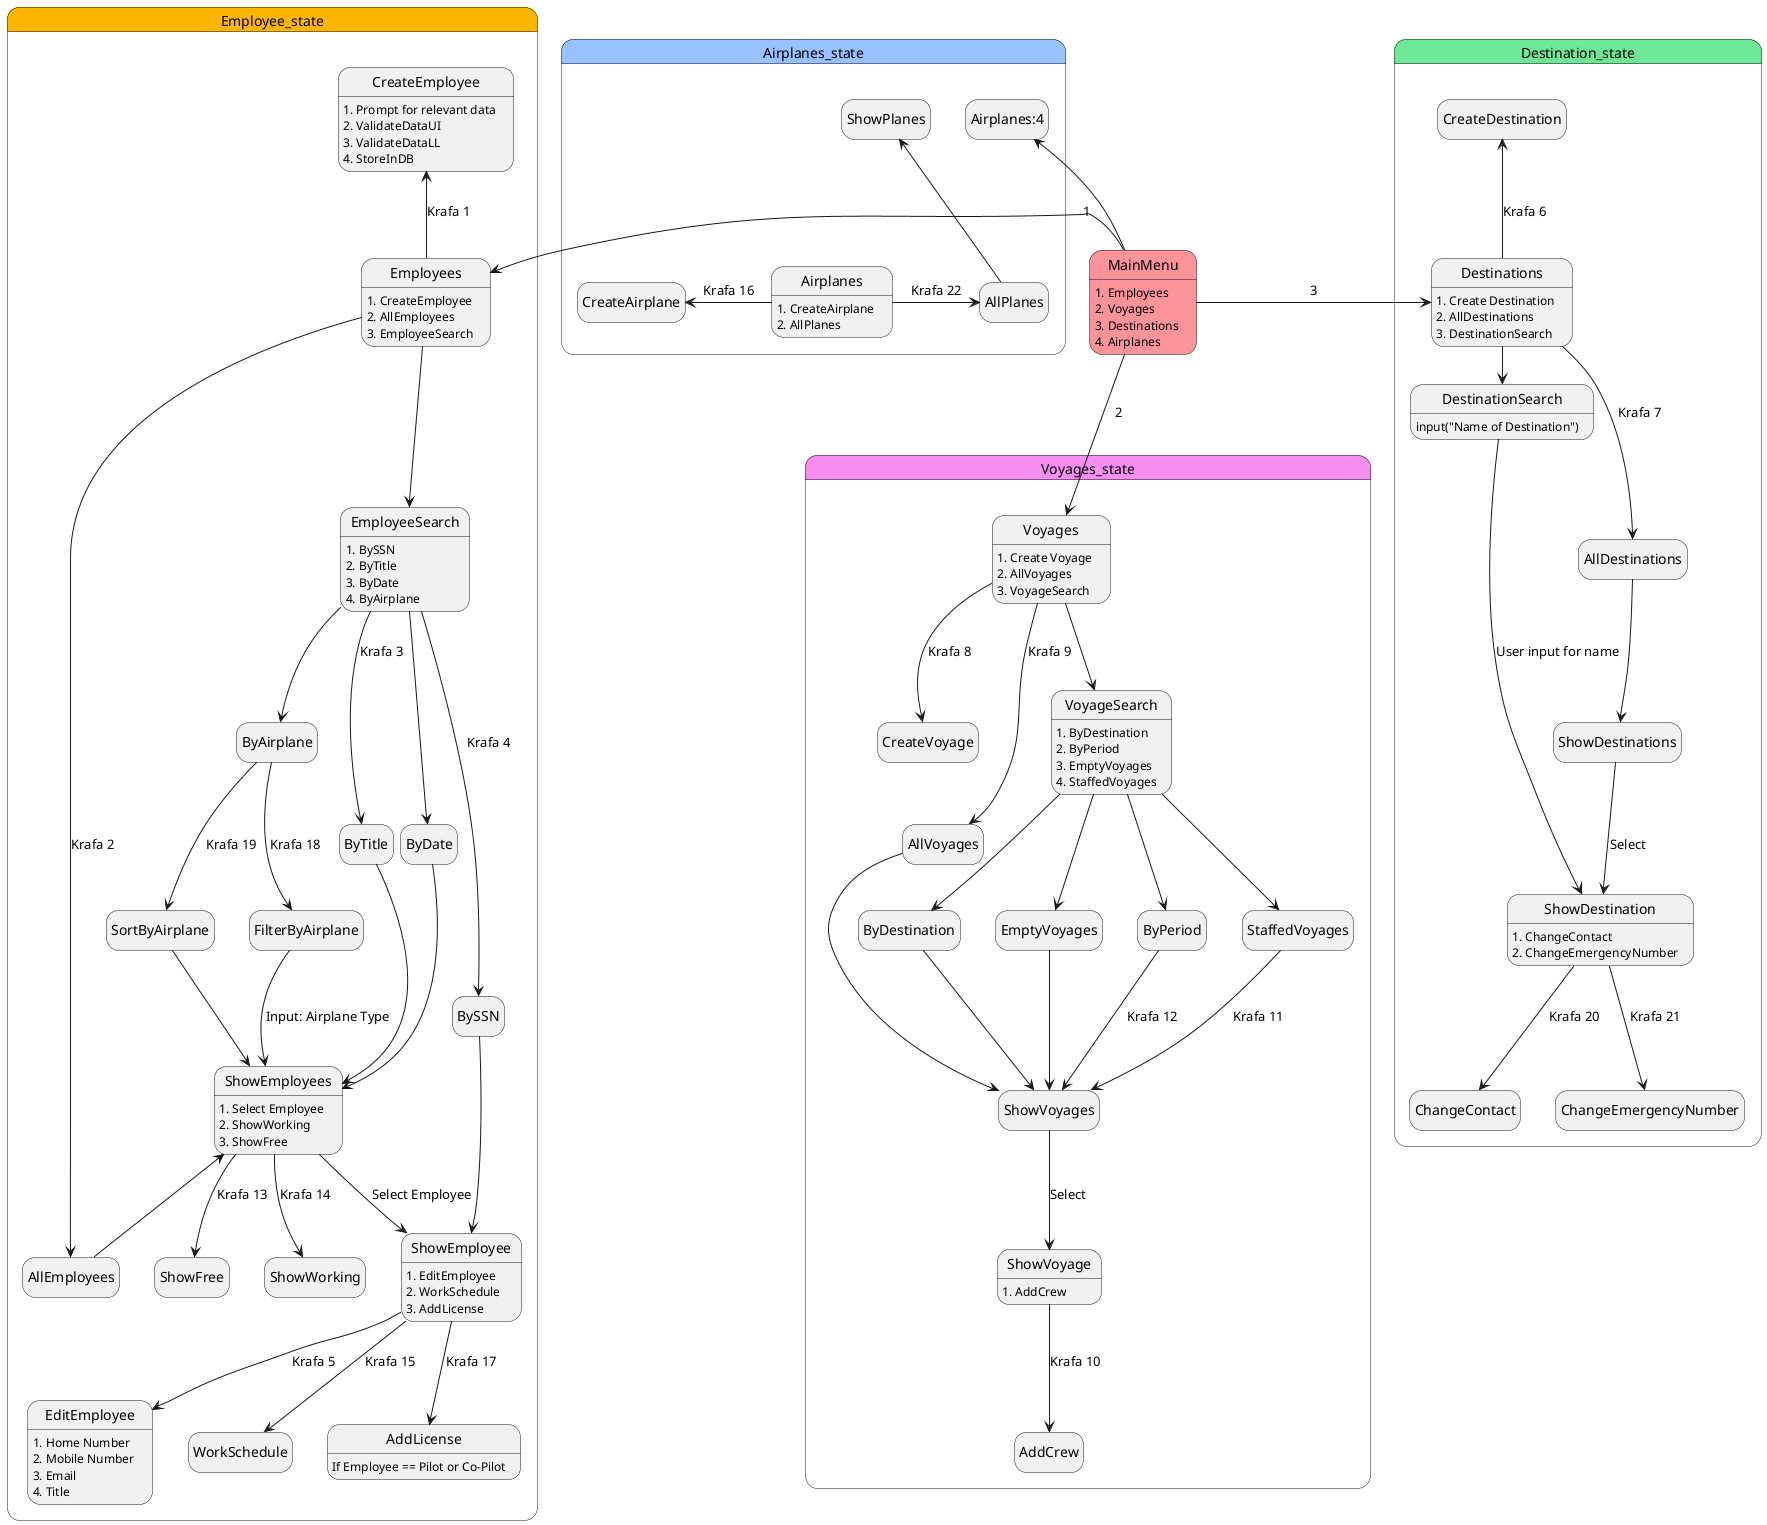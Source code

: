 @startuml UI_states
hide empty description
MainMenu: 1. Employees \n2. Voyages \n3. Destinations \n4. Airplanes

state Employee_state #fcb603{

    MainMenu #fa939a -Left-> Employees: 1
    Employees: 1. CreateEmployee \n2. AllEmployees \n3. EmployeeSearch
    Employees -up-> CreateEmployee: Krafa 1
    CreateEmployee: 1. Prompt for relevant data \n2. ValidateDataUI \n3. ValidateDataLL\n4. StoreInDB
    Employees -up-> AllEmployees: Krafa 2
    AllEmployees -up-> ShowEmployees
    Employees -down-> EmployeeSearch
    EmployeeSearch --> ByTitle: Krafa 3
    ByTitle --> ShowEmployees
    ShowEmployees: 1. Select Employee \n2. ShowWorking \n3. ShowFree
    EmployeeSearch --> BySSN: Krafa 4
    BySSN --> ShowEmployee
    ShowEmployee: 1. EditEmployee \n2. WorkSchedule\n3. AddLicense
    ShowEmployee --> EditEmployee: Krafa 5
    EditEmployee: 1. Home Number \n2. Mobile Number \n3. Email \n4. Title
    ShowEmployee --> WorkSchedule: Krafa 15
    EmployeeSearch --> ByDate
    ByDate --> ShowEmployees
    EmployeeSearch --> ByAirplane
    ByAirplane --> SortByAirplane: Krafa 19
    ByAirplane --> FilterByAirplane: Krafa 18
    SortByAirplane --> ShowEmployees
    FilterByAirplane --> ShowEmployees: Input: Airplane Type
    EmployeeSearch: 1. BySSN\n2. ByTitle\n3. ByDate\n4. ByAirplane


    ShowEmployees --> ShowFree: Krafa 13
    ShowEmployees --> ShowWorking: Krafa 14
    ShowEmployees --> ShowEmployee: Select Employee
    ShowEmployee --> AddLicense: Krafa 17
    AddLicense: If Employee == Pilot or Co-Pilot

}


state Voyages_state #f58ef0{
    MainMenu -Down-> Voyages: 2
    Voyages: 1. Create Voyage \n2. AllVoyages \n3. VoyageSearch
    Voyages --> CreateVoyage: Krafa 8
    Voyages --> AllVoyages: Krafa 9
    AllVoyages --> ShowVoyages
    Voyages --> VoyageSearch
    VoyageSearch: 1. ByDestination \n2. ByPeriod \n3. EmptyVoyages \n4. StaffedVoyages
    VoyageSearch --> ByDestination
    VoyageSearch --> EmptyVoyages
    VoyageSearch --> ByPeriod
    ByDestination --> ShowVoyages
    StaffedVoyages --> ShowVoyages: Krafa 11

    EmptyVoyages --> ShowVoyages
    ByPeriod --> ShowVoyages: Krafa 12
    ShowVoyages --> ShowVoyage: Select
    ShowVoyage: 1. AddCrew
    ShowVoyage --> AddCrew: Krafa 10
    VoyageSearch --> StaffedVoyages

}

state Destination_state #70e697{
    MainMenu -Right-> Destinations: 3
    Destinations:1. Create Destination \n2. AllDestinations \n3. DestinationSearch
    Destinations -up-> CreateDestination: Krafa 6
    Destinations -down-> AllDestinations: Krafa 7
    ShowDestinations --> ShowDestination: Select
    AllDestinations --> ShowDestinations
    Destinations -right-> DestinationSearch
    DestinationSearch: input("Name of Destination")
    DestinationSearch --> ShowDestination: User input for name
    ShowDestination: 1. ChangeContact \n2. ChangeEmergencyNumber
    ShowDestination --> ChangeContact: Krafa 20
    ShowDestination --> ChangeEmergencyNumber: Krafa 21

}

state Airplanes_state #99c0ff{
    MainMenu -up-> Airplanes:4 
    Airplanes: 1. CreateAirplane \n2. AllPlanes
    Airplanes -left-> CreateAirplane: Krafa 16
    Airplanes -right-> AllPlanes: Krafa 22
    AllPlanes -up-> ShowPlanes
    
    

}

@enduml
